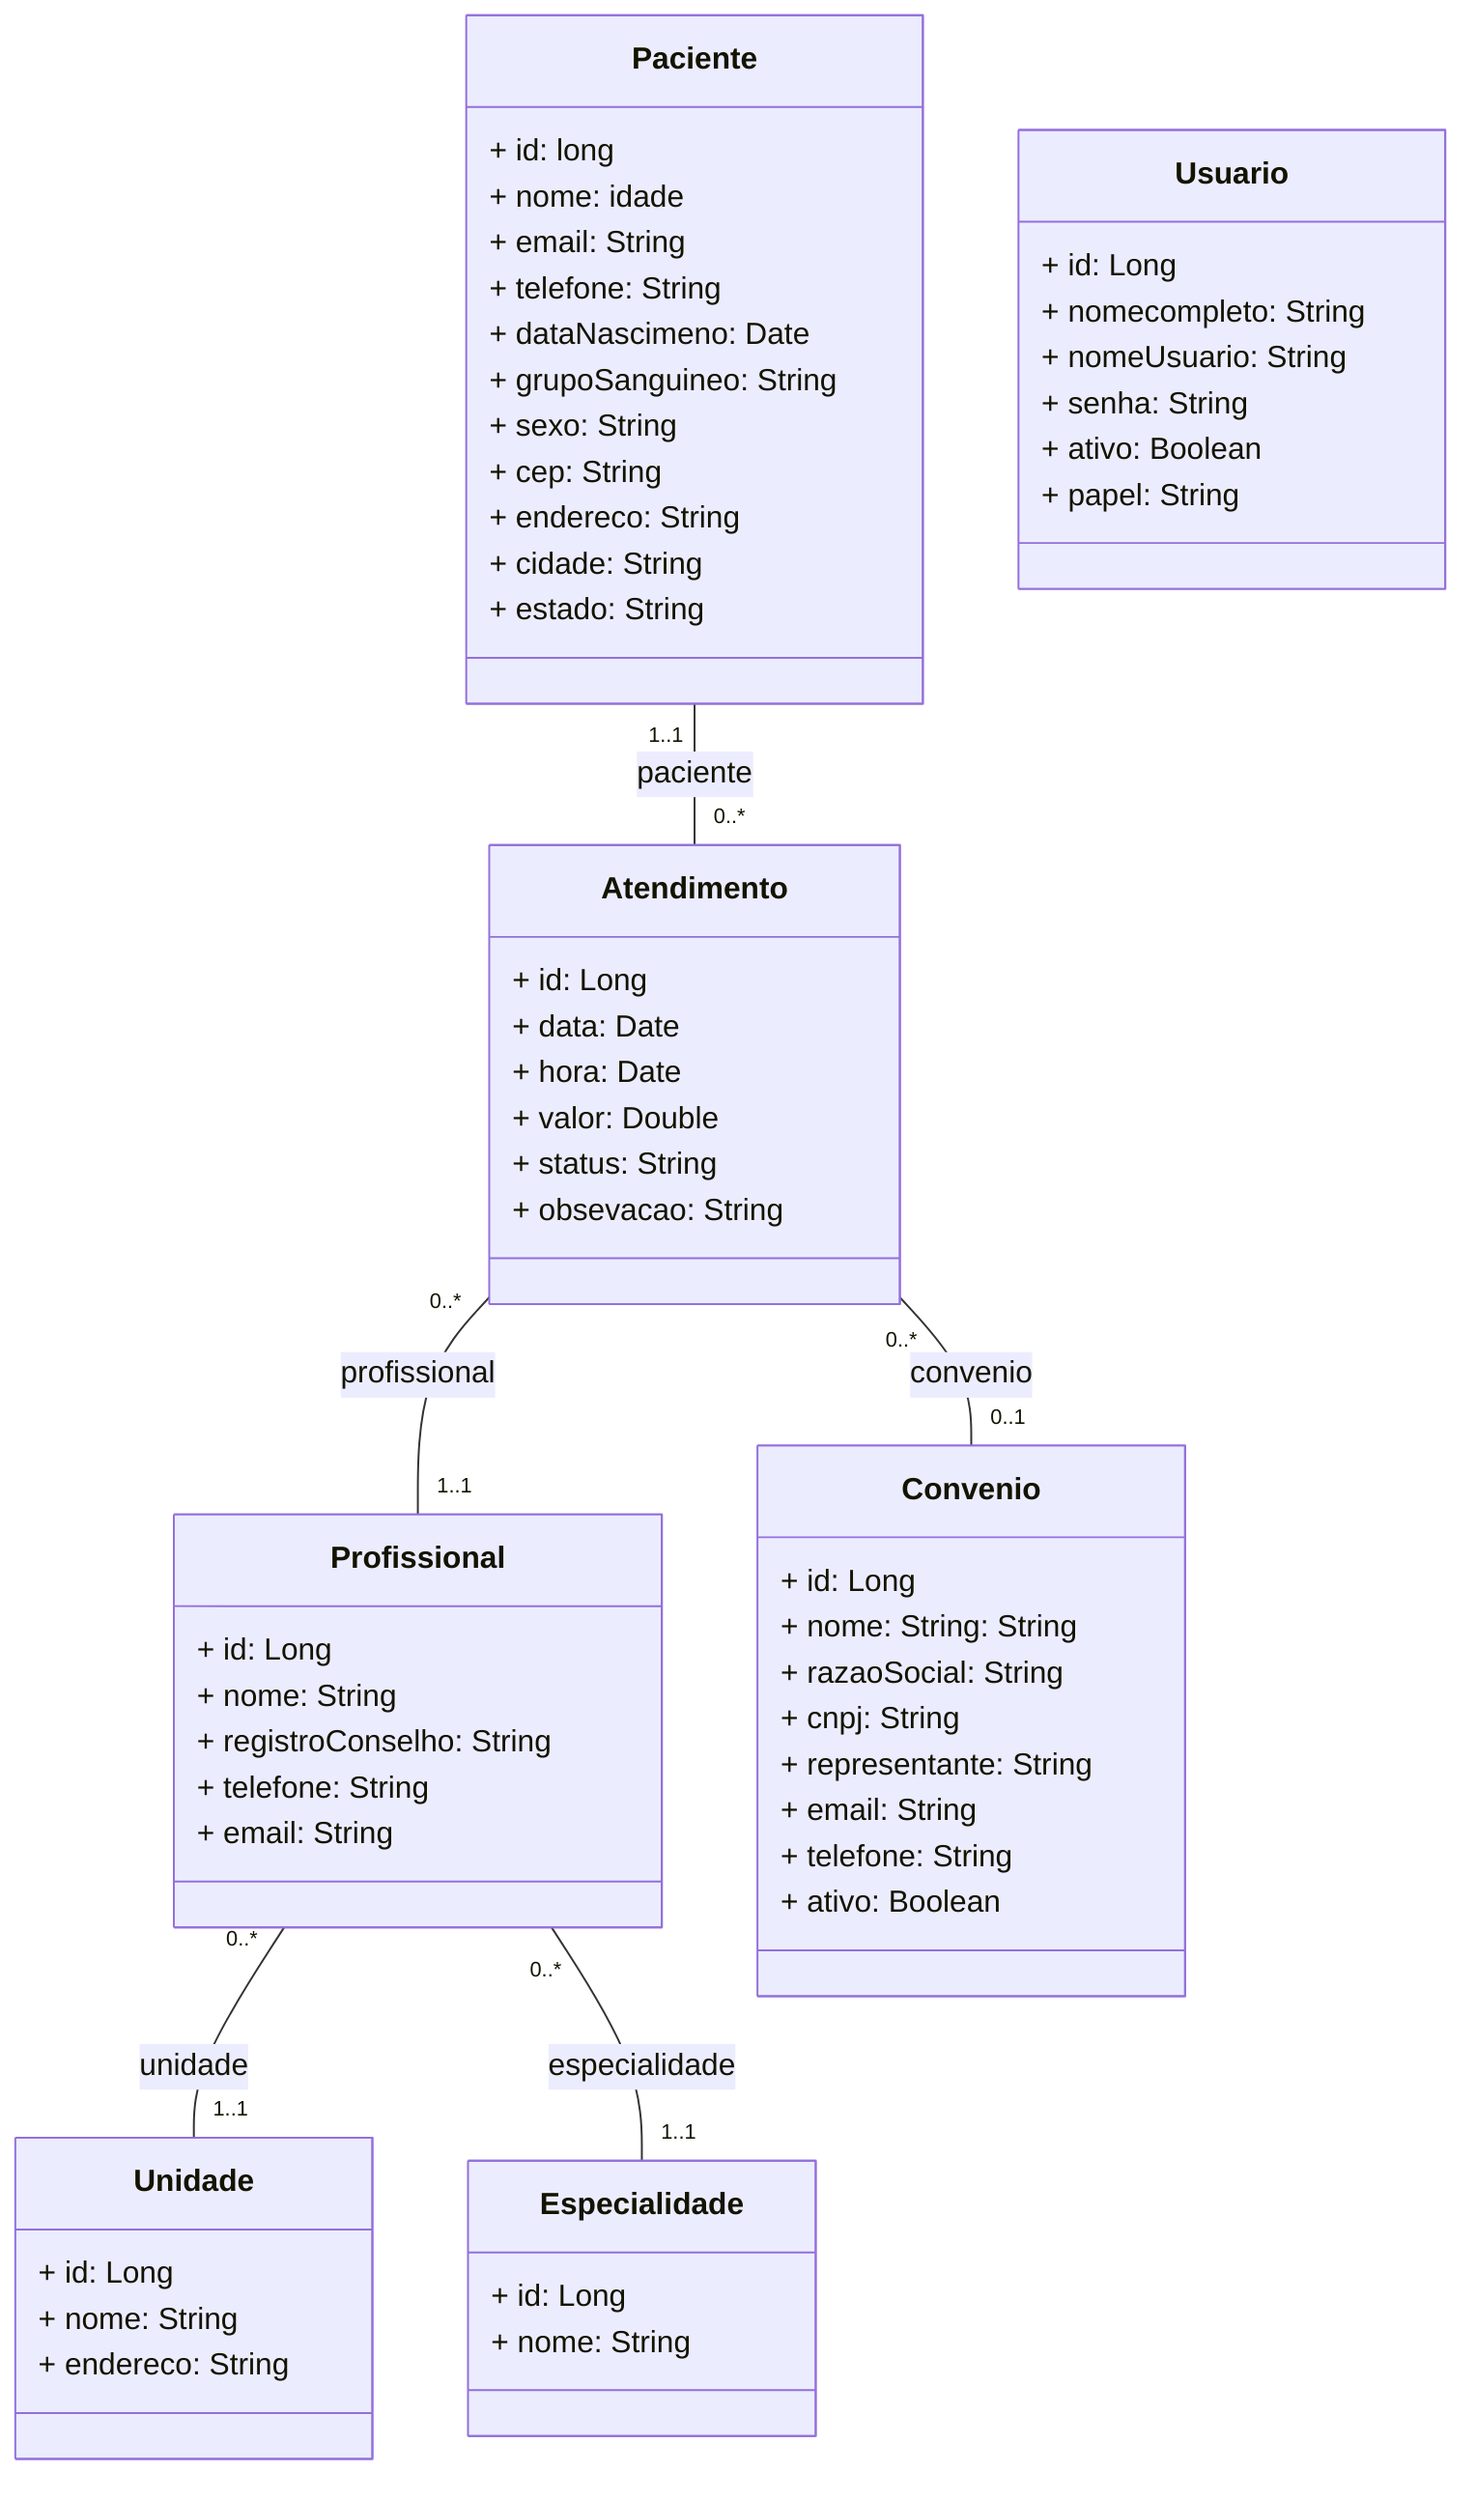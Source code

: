 classDiagram
    %% Classes
    class Paciente {
        + id: long
        + nome: idade
        + email: String
        + telefone: String
        + dataNascimeno: Date
        + grupoSanguineo: String
        + sexo: String
        + cep: String
        + endereco: String
        + cidade: String
        + estado: String
    }
    class Atendimento {
        + id: Long
        + data: Date
        + hora: Date
        + valor: Double
        + status: String
        + obsevacao: String
    }
    class Profissional {
        + id: Long
        + nome: String
        + registroConselho: String
        + telefone: String
        + email: String
    }
    class Usuario {
        + id: Long
        + nomecompleto: String
        + nomeUsuario: String
        + senha: String
        + ativo: Boolean
        + papel: String
    }
    class Convenio {
        + id: Long
        + nome: String: String
        + razaoSocial: String
        + cnpj: String
        + representante: String
        + email: String
        + telefone: String
        + ativo: Boolean
    }
    class Unidade {
        + id: Long
        + nome: String
        + endereco: String
    }
    class Especialidade {
        + id: Long
        + nome: String
    }

    %% RelacionandoX
    Paciente "1..1" -- "0..*" Atendimento: paciente 
    Atendimento "0..*" -- "1..1" Profissional: profissional
    Profissional "0..*" -- "1..1" Unidade: unidade
    Profissional "0..*" -- "1..1" Especialidade: especialidade
    Atendimento "0..*" -- "0..1" Convenio: convenio